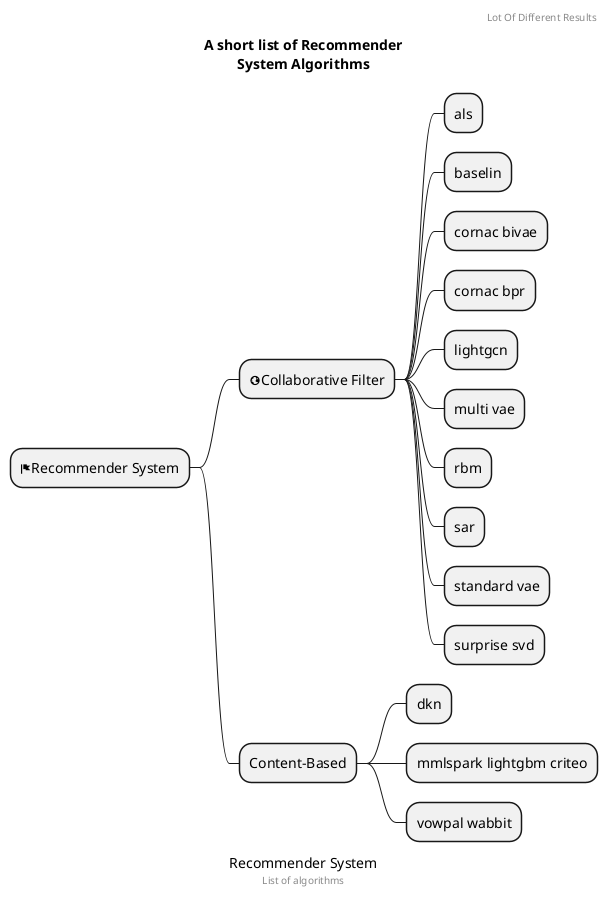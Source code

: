 @startmindmap
'https://plantuml.com/mindmap-diagram

caption Recommender System
title A short list of Recommender\nSystem Algorithms

* <&flag>Recommender System
** <&globe>Collaborative Filter
*** als
*** baselin
*** cornac bivae
*** cornac bpr
*** lightgcn
*** multi vae
*** rbm
*** sar
*** standard vae
*** surprise svd
** Content-Based
*** dkn
*** mmlspark lightgbm criteo
*** vowpal wabbit

header
Lot Of Different Results
endheader

center footer List of algorithms


@endmindmap
